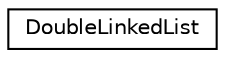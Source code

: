 digraph "Graphical Class Hierarchy"
{
 // LATEX_PDF_SIZE
  edge [fontname="Helvetica",fontsize="10",labelfontname="Helvetica",labelfontsize="10"];
  node [fontname="Helvetica",fontsize="10",shape=record];
  rankdir="LR";
  Node0 [label="DoubleLinkedList",height=0.2,width=0.4,color="black", fillcolor="white", style="filled",URL="$struct_double_linked_list.html",tooltip=" "];
}

